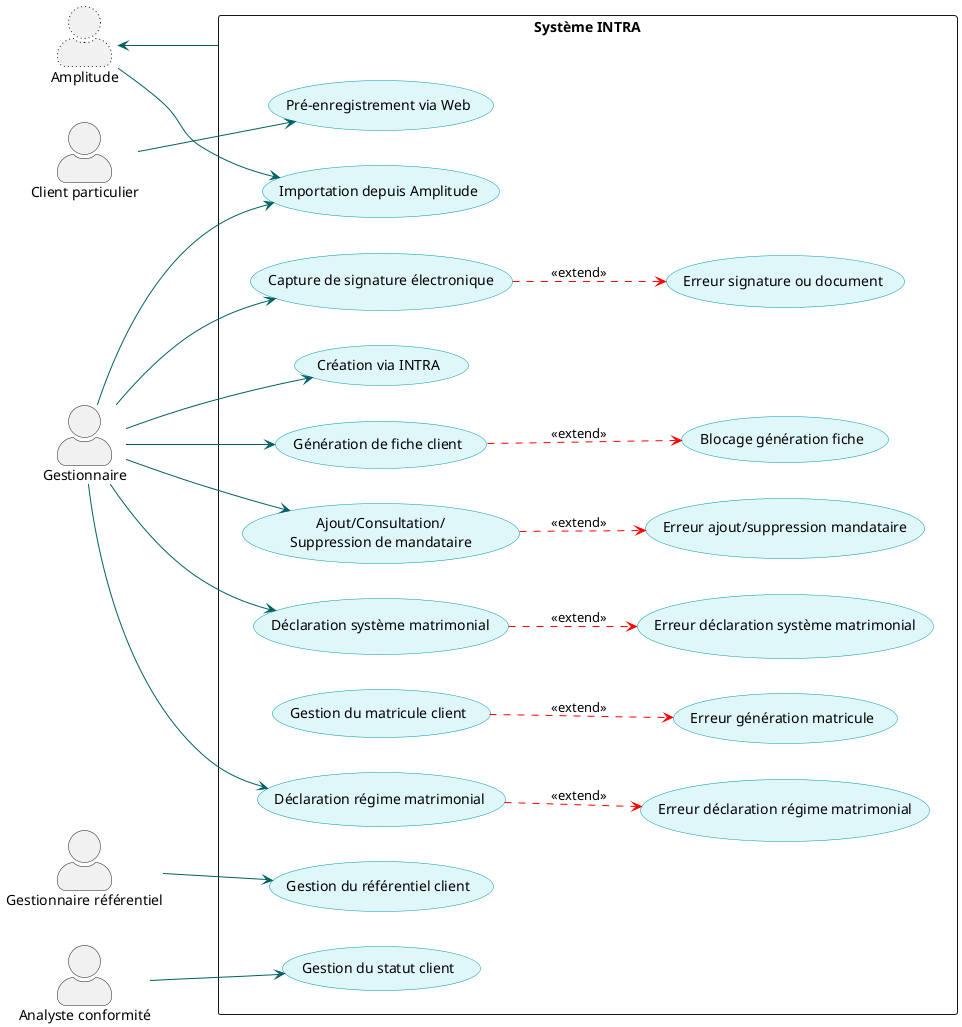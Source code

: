 @startuml SouscriptionCompteBancaire
skinparam actorStyle awesome
skinparam usecase {
    BackgroundColor #E0F7FA
    BorderColor #0097A7
    ArrowColor #006064
}
skinparam packageStyle rectangle
left to right direction

' Acteurs principaux (à gauche)
actor "Client particulier" as Client
actor "Gestionnaire" as Gestionnaire
actor "Gestionnaire référentiel" as RefGestionnaire
actor "Analyste conformité" as Analyste

' Système central
package "Système INTRA" as INTRA {
    usecase "Pré-enregistrement via Web" as UC1
    usecase "Création via INTRA" as UC2
    usecase "Importation depuis Amplitude" as UC3
    usecase "Capture de signature électronique" as UC4
    usecase "Génération de fiche client" as UC5
    usecase "Gestion du statut client" as UC6
    usecase "Ajout/Consultation/\nSuppression de mandataire" as UC7
    usecase "Gestion du matricule client" as UC8
    usecase "Gestion du référentiel client" as UC9
    usecase "Déclaration système matrimonial" as UC10
    usecase "Déclaration régime matrimonial" as UC11

    ' Cas d'utilisation pour les extensions (erreurs/alternatifs)
    usecase "Erreur signature ou document" as UC4_ERR
    usecase "Blocage génération fiche" as UC5_ERR
    usecase "Erreur ajout/suppression mandataire" as UC7_ERR
    usecase "Erreur génération matricule" as UC8_ERR
    usecase "Erreur déclaration système matrimonial" as UC10_ERR
    usecase "Erreur déclaration régime matrimonial" as UC11_ERR
}

' Système externe (à droite)
actor "Amplitude" as Amplitude #line.dotted

' Relations acteurs-cas d’utilisation
Client --> UC1
Gestionnaire --> UC2
Gestionnaire --> UC3
Gestionnaire --> UC4
Gestionnaire --> UC5
Gestionnaire --> UC7 
Gestionnaire --> UC10
Gestionnaire --> UC11
RefGestionnaire --> UC9
Analyste --> UC6

' Amplitude à droite du package INTRA
INTRA -right-> Amplitude
Amplitude --> UC3

' Extensions pour scénarios alternatifs (liens entre cas d'utilisation)
UC4 .[#red].> UC4_ERR : <<extend>>
UC5 .[#red].> UC5_ERR : <<extend>>
UC7 .[#red].> UC7_ERR : <<extend>>
UC8 .[#red].> UC8_ERR : <<extend>>
UC10 .[#red].> UC10_ERR : <<extend>>
UC11 .[#red].> UC11_ERR : <<extend>>

@enduml